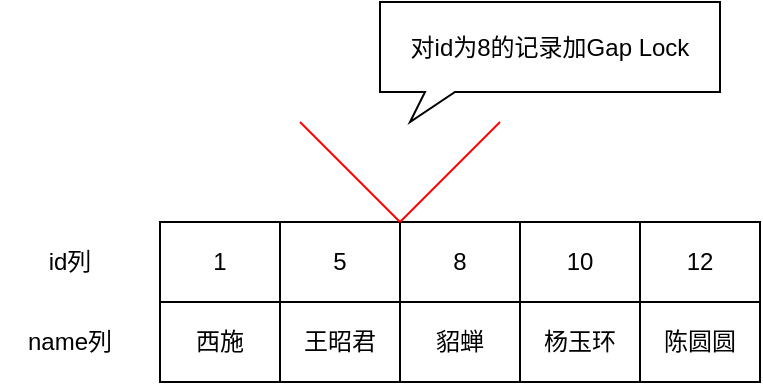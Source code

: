 <mxfile version="14.2.9" type="github">
  <diagram id="YeUq11sH1X4nWauHAqta" name="Page-1">
    <mxGraphModel dx="946" dy="536" grid="1" gridSize="10" guides="1" tooltips="1" connect="1" arrows="1" fold="1" page="1" pageScale="1" pageWidth="827" pageHeight="1169" math="0" shadow="0">
      <root>
        <mxCell id="0" />
        <mxCell id="1" parent="0" />
        <mxCell id="C0oIXEsGCV1jPfpLIwal-1" value="id列" style="text;html=1;strokeColor=none;fillColor=none;align=center;verticalAlign=middle;whiteSpace=wrap;rounded=0;" vertex="1" parent="1">
          <mxGeometry x="150" y="240" width="70" height="20" as="geometry" />
        </mxCell>
        <mxCell id="C0oIXEsGCV1jPfpLIwal-2" value="name列" style="text;html=1;strokeColor=none;fillColor=none;align=center;verticalAlign=middle;whiteSpace=wrap;rounded=0;" vertex="1" parent="1">
          <mxGeometry x="150" y="280" width="70" height="20" as="geometry" />
        </mxCell>
        <mxCell id="C0oIXEsGCV1jPfpLIwal-3" value="1" style="rounded=0;whiteSpace=wrap;html=1;fillColor=#ffffff;gradientColor=#ffffff;" vertex="1" parent="1">
          <mxGeometry x="230" y="230" width="60" height="40" as="geometry" />
        </mxCell>
        <mxCell id="C0oIXEsGCV1jPfpLIwal-4" value="&lt;span&gt;西施&lt;/span&gt;" style="rounded=0;whiteSpace=wrap;html=1;fillColor=#ffffff;gradientColor=#ffffff;" vertex="1" parent="1">
          <mxGeometry x="230" y="270" width="60" height="40" as="geometry" />
        </mxCell>
        <mxCell id="C0oIXEsGCV1jPfpLIwal-5" value="5" style="rounded=0;whiteSpace=wrap;html=1;fillColor=#ffffff;gradientColor=#ffffff;" vertex="1" parent="1">
          <mxGeometry x="290" y="230" width="60" height="40" as="geometry" />
        </mxCell>
        <mxCell id="C0oIXEsGCV1jPfpLIwal-6" value="&lt;span&gt;王昭君&lt;/span&gt;" style="rounded=0;whiteSpace=wrap;html=1;fillColor=#ffffff;gradientColor=#ffffff;" vertex="1" parent="1">
          <mxGeometry x="290" y="270" width="60" height="40" as="geometry" />
        </mxCell>
        <mxCell id="C0oIXEsGCV1jPfpLIwal-7" value="8" style="rounded=0;whiteSpace=wrap;html=1;gradientColor=#ffffff;gradientDirection=north;" vertex="1" parent="1">
          <mxGeometry x="350" y="230" width="60" height="40" as="geometry" />
        </mxCell>
        <mxCell id="C0oIXEsGCV1jPfpLIwal-8" value="&lt;span&gt;貂蝉&lt;/span&gt;" style="rounded=0;whiteSpace=wrap;html=1;" vertex="1" parent="1">
          <mxGeometry x="350" y="270" width="60" height="40" as="geometry" />
        </mxCell>
        <mxCell id="C0oIXEsGCV1jPfpLIwal-9" value="10" style="rounded=0;whiteSpace=wrap;html=1;fillColor=#ffffff;gradientColor=#ffffff;" vertex="1" parent="1">
          <mxGeometry x="410" y="230" width="60" height="40" as="geometry" />
        </mxCell>
        <mxCell id="C0oIXEsGCV1jPfpLIwal-10" value="&lt;span&gt;杨玉环&lt;/span&gt;" style="rounded=0;whiteSpace=wrap;html=1;fillColor=#ffffff;gradientColor=#ffffff;" vertex="1" parent="1">
          <mxGeometry x="410" y="270" width="60" height="40" as="geometry" />
        </mxCell>
        <mxCell id="C0oIXEsGCV1jPfpLIwal-11" value="12" style="rounded=0;whiteSpace=wrap;html=1;fillColor=#ffffff;gradientColor=#ffffff;" vertex="1" parent="1">
          <mxGeometry x="470" y="230" width="60" height="40" as="geometry" />
        </mxCell>
        <mxCell id="C0oIXEsGCV1jPfpLIwal-12" value="&lt;span&gt;陈圆圆&lt;/span&gt;" style="rounded=0;whiteSpace=wrap;html=1;fillColor=#ffffff;gradientColor=#ffffff;" vertex="1" parent="1">
          <mxGeometry x="470" y="270" width="60" height="40" as="geometry" />
        </mxCell>
        <mxCell id="C0oIXEsGCV1jPfpLIwal-13" value="对id为8的记录加Gap Lock" style="whiteSpace=wrap;html=1;shape=mxgraph.basic.rectCallout;dx=30;dy=15;boundedLbl=1;rounded=0;strokeColor=#000000;fillColor=none;gradientColor=none;" vertex="1" parent="1">
          <mxGeometry x="340" y="120" width="170" height="60" as="geometry" />
        </mxCell>
        <mxCell id="C0oIXEsGCV1jPfpLIwal-17" value="" style="endArrow=none;html=1;strokeColor=#FF0000;" edge="1" parent="1">
          <mxGeometry width="50" height="50" relative="1" as="geometry">
            <mxPoint x="350" y="230" as="sourcePoint" />
            <mxPoint x="400" y="180" as="targetPoint" />
          </mxGeometry>
        </mxCell>
        <mxCell id="C0oIXEsGCV1jPfpLIwal-18" value="" style="endArrow=none;html=1;strokeColor=#FF0000;" edge="1" parent="1">
          <mxGeometry width="50" height="50" relative="1" as="geometry">
            <mxPoint x="350" y="230" as="sourcePoint" />
            <mxPoint x="300" y="180" as="targetPoint" />
          </mxGeometry>
        </mxCell>
      </root>
    </mxGraphModel>
  </diagram>
</mxfile>

